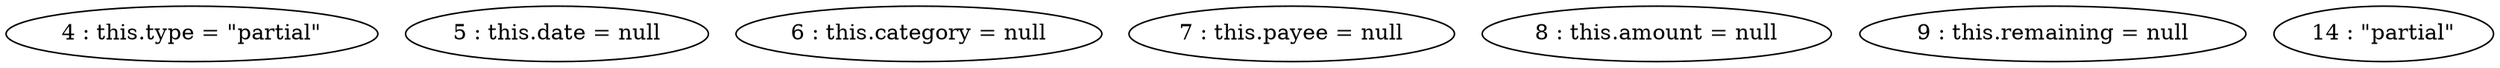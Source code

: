 digraph G {
"4 : this.type = \"partial\""
"5 : this.date = null"
"6 : this.category = null"
"7 : this.payee = null"
"8 : this.amount = null"
"9 : this.remaining = null"
"14 : \"partial\""
}